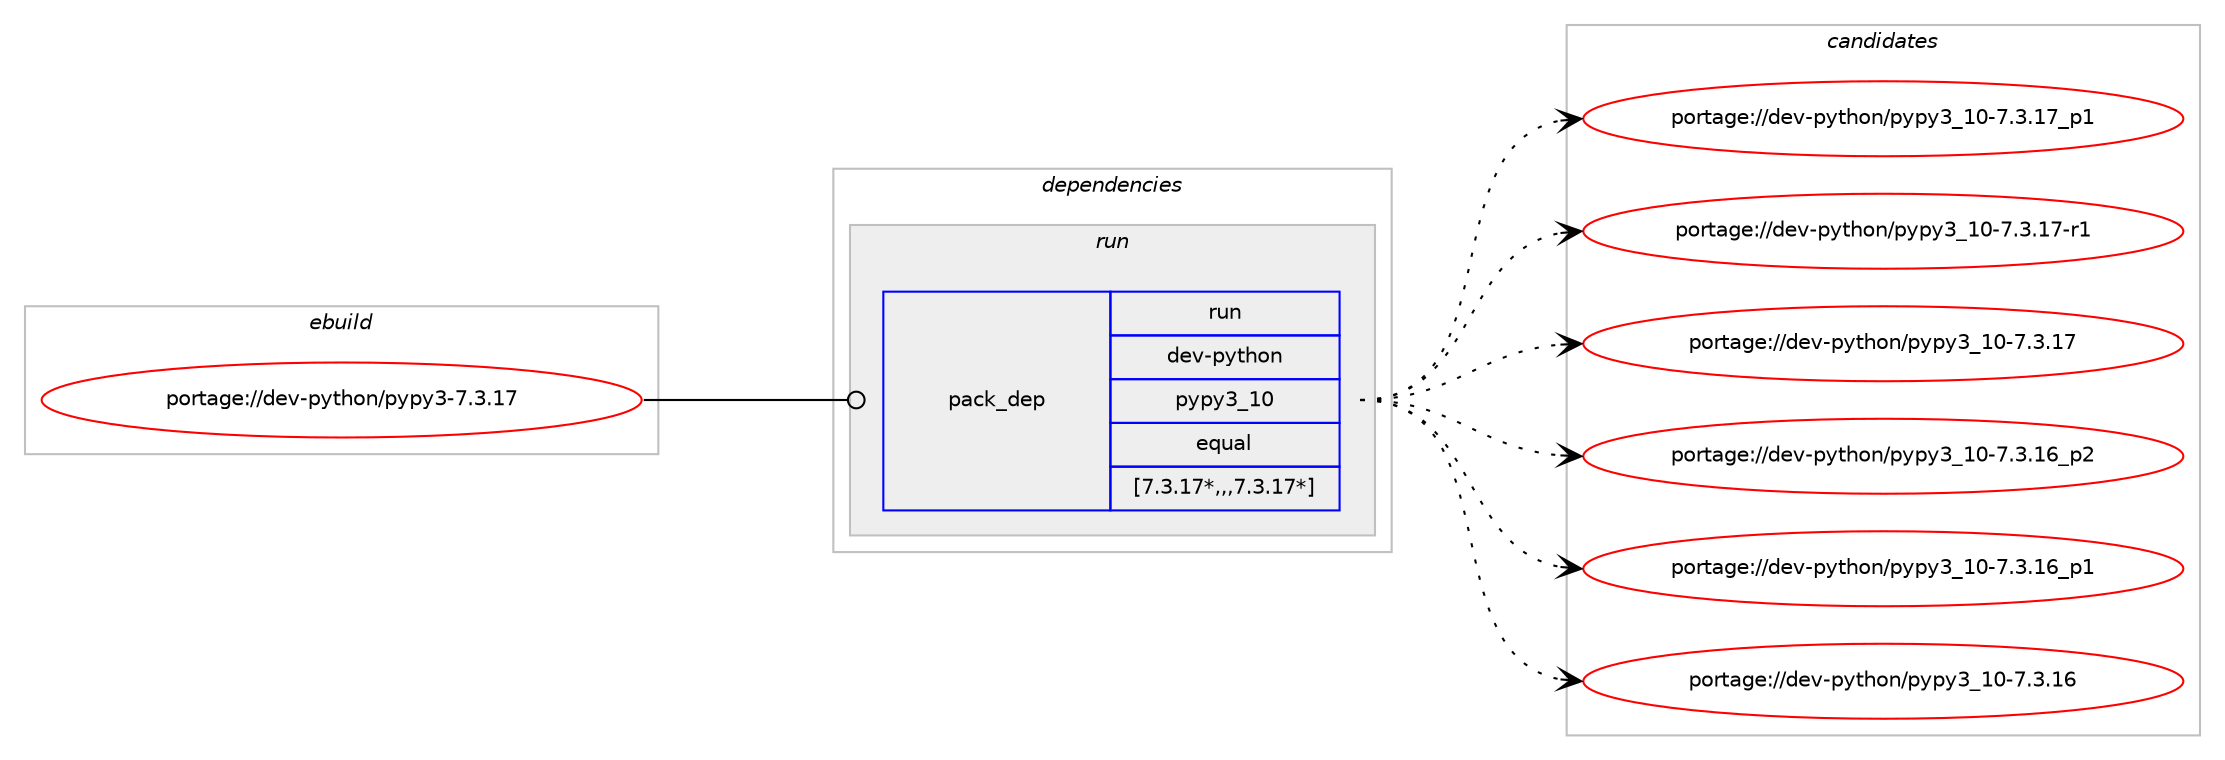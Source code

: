 digraph prolog {

# *************
# Graph options
# *************

newrank=true;
concentrate=true;
compound=true;
graph [rankdir=LR,fontname=Helvetica,fontsize=10,ranksep=1.5];#, ranksep=2.5, nodesep=0.2];
edge  [arrowhead=vee];
node  [fontname=Helvetica,fontsize=10];

# **********
# The ebuild
# **********

subgraph cluster_leftcol {
color=gray;
label=<<i>ebuild</i>>;
id [label="portage://dev-python/pypy3-7.3.17", color=red, width=4, href="../dev-python/pypy3-7.3.17.svg"];
}

# ****************
# The dependencies
# ****************

subgraph cluster_midcol {
color=gray;
label=<<i>dependencies</i>>;
subgraph cluster_compile {
fillcolor="#eeeeee";
style=filled;
label=<<i>compile</i>>;
}
subgraph cluster_compileandrun {
fillcolor="#eeeeee";
style=filled;
label=<<i>compile and run</i>>;
}
subgraph cluster_run {
fillcolor="#eeeeee";
style=filled;
label=<<i>run</i>>;
subgraph pack479986 {
dependency652827 [label=<<TABLE BORDER="0" CELLBORDER="1" CELLSPACING="0" CELLPADDING="4" WIDTH="220"><TR><TD ROWSPAN="6" CELLPADDING="30">pack_dep</TD></TR><TR><TD WIDTH="110">run</TD></TR><TR><TD>dev-python</TD></TR><TR><TD>pypy3_10</TD></TR><TR><TD>equal</TD></TR><TR><TD>[7.3.17*,,,7.3.17*]</TD></TR></TABLE>>, shape=none, color=blue];
}
id:e -> dependency652827:w [weight=20,style="solid",arrowhead="odot"];
}
}

# **************
# The candidates
# **************

subgraph cluster_choices {
rank=same;
color=gray;
label=<<i>candidates</i>>;

subgraph choice479986 {
color=black;
nodesep=1;
choice100101118451121211161041111104711212111212151954948455546514649559511249 [label="portage://dev-python/pypy3_10-7.3.17_p1", color=red, width=4,href="../dev-python/pypy3_10-7.3.17_p1.svg"];
choice100101118451121211161041111104711212111212151954948455546514649554511449 [label="portage://dev-python/pypy3_10-7.3.17-r1", color=red, width=4,href="../dev-python/pypy3_10-7.3.17-r1.svg"];
choice10010111845112121116104111110471121211121215195494845554651464955 [label="portage://dev-python/pypy3_10-7.3.17", color=red, width=4,href="../dev-python/pypy3_10-7.3.17.svg"];
choice100101118451121211161041111104711212111212151954948455546514649549511250 [label="portage://dev-python/pypy3_10-7.3.16_p2", color=red, width=4,href="../dev-python/pypy3_10-7.3.16_p2.svg"];
choice100101118451121211161041111104711212111212151954948455546514649549511249 [label="portage://dev-python/pypy3_10-7.3.16_p1", color=red, width=4,href="../dev-python/pypy3_10-7.3.16_p1.svg"];
choice10010111845112121116104111110471121211121215195494845554651464954 [label="portage://dev-python/pypy3_10-7.3.16", color=red, width=4,href="../dev-python/pypy3_10-7.3.16.svg"];
dependency652827:e -> choice100101118451121211161041111104711212111212151954948455546514649559511249:w [style=dotted,weight="100"];
dependency652827:e -> choice100101118451121211161041111104711212111212151954948455546514649554511449:w [style=dotted,weight="100"];
dependency652827:e -> choice10010111845112121116104111110471121211121215195494845554651464955:w [style=dotted,weight="100"];
dependency652827:e -> choice100101118451121211161041111104711212111212151954948455546514649549511250:w [style=dotted,weight="100"];
dependency652827:e -> choice100101118451121211161041111104711212111212151954948455546514649549511249:w [style=dotted,weight="100"];
dependency652827:e -> choice10010111845112121116104111110471121211121215195494845554651464954:w [style=dotted,weight="100"];
}
}

}
